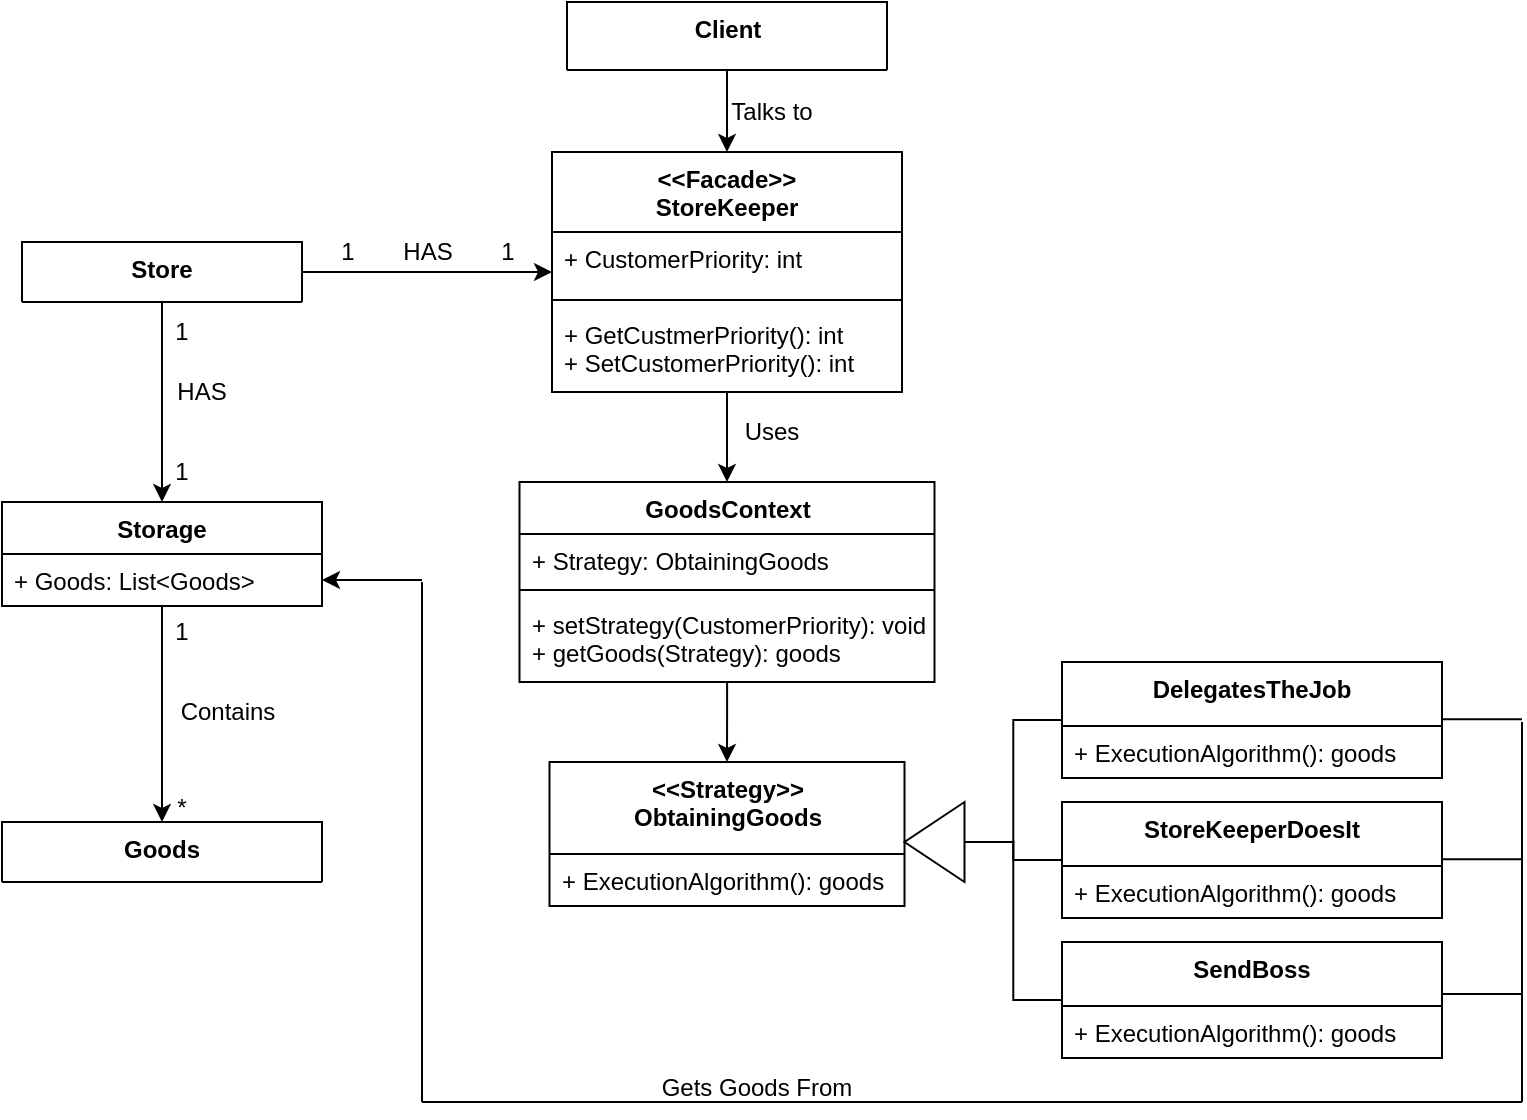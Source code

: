 <mxfile version="26.2.8">
  <diagram name="Page-1" id="lTz5nP-tUjFTOljm6sv4">
    <mxGraphModel dx="1156" dy="631" grid="1" gridSize="10" guides="1" tooltips="1" connect="1" arrows="1" fold="1" page="1" pageScale="1" pageWidth="850" pageHeight="1100" math="0" shadow="0">
      <root>
        <mxCell id="0" />
        <mxCell id="1" parent="0" />
        <mxCell id="2uCwENdU8odczXJO0P9R-1" value="&lt;div&gt;&amp;lt;&amp;lt;Facade&amp;gt;&amp;gt;&lt;/div&gt;StoreKeeper" style="swimlane;fontStyle=1;align=center;verticalAlign=top;childLayout=stackLayout;horizontal=1;startSize=40;horizontalStack=0;resizeParent=1;resizeParentMax=0;resizeLast=0;collapsible=1;marginBottom=0;whiteSpace=wrap;html=1;" vertex="1" parent="1">
          <mxGeometry x="345" y="225" width="175" height="120" as="geometry">
            <mxRectangle x="345" y="235" width="110" height="40" as="alternateBounds" />
          </mxGeometry>
        </mxCell>
        <mxCell id="2uCwENdU8odczXJO0P9R-2" value="+ CustomerPriority: int" style="text;strokeColor=none;fillColor=none;align=left;verticalAlign=top;spacingLeft=4;spacingRight=4;overflow=hidden;rotatable=0;points=[[0,0.5],[1,0.5]];portConstraint=eastwest;whiteSpace=wrap;html=1;" vertex="1" parent="2uCwENdU8odczXJO0P9R-1">
          <mxGeometry y="40" width="175" height="30" as="geometry" />
        </mxCell>
        <mxCell id="2uCwENdU8odczXJO0P9R-3" value="" style="line;strokeWidth=1;fillColor=none;align=left;verticalAlign=middle;spacingTop=-1;spacingLeft=3;spacingRight=3;rotatable=0;labelPosition=right;points=[];portConstraint=eastwest;strokeColor=inherit;" vertex="1" parent="2uCwENdU8odczXJO0P9R-1">
          <mxGeometry y="70" width="175" height="8" as="geometry" />
        </mxCell>
        <mxCell id="2uCwENdU8odczXJO0P9R-4" value="+ GetCustmerPriority(): int&lt;div&gt;+ SetCustomerPriority(): int&lt;/div&gt;" style="text;strokeColor=none;fillColor=none;align=left;verticalAlign=top;spacingLeft=4;spacingRight=4;overflow=hidden;rotatable=0;points=[[0,0.5],[1,0.5]];portConstraint=eastwest;whiteSpace=wrap;html=1;" vertex="1" parent="2uCwENdU8odczXJO0P9R-1">
          <mxGeometry y="78" width="175" height="42" as="geometry" />
        </mxCell>
        <mxCell id="2uCwENdU8odczXJO0P9R-38" style="edgeStyle=orthogonalEdgeStyle;rounded=0;orthogonalLoop=1;jettySize=auto;html=1;entryX=0.5;entryY=0;entryDx=0;entryDy=0;" edge="1" parent="1" source="2uCwENdU8odczXJO0P9R-5" target="2uCwENdU8odczXJO0P9R-1">
          <mxGeometry relative="1" as="geometry" />
        </mxCell>
        <mxCell id="2uCwENdU8odczXJO0P9R-5" value="Client" style="swimlane;fontStyle=1;align=center;verticalAlign=top;childLayout=stackLayout;horizontal=1;startSize=34;horizontalStack=0;resizeParent=1;resizeParentMax=0;resizeLast=0;collapsible=1;marginBottom=0;whiteSpace=wrap;html=1;" vertex="1" parent="1">
          <mxGeometry x="352.5" y="150" width="160" height="34" as="geometry">
            <mxRectangle x="390" y="140" width="70" height="30" as="alternateBounds" />
          </mxGeometry>
        </mxCell>
        <mxCell id="2uCwENdU8odczXJO0P9R-17" style="edgeStyle=orthogonalEdgeStyle;rounded=0;orthogonalLoop=1;jettySize=auto;html=1;" edge="1" parent="1" source="2uCwENdU8odczXJO0P9R-9" target="2uCwENdU8odczXJO0P9R-1">
          <mxGeometry relative="1" as="geometry" />
        </mxCell>
        <mxCell id="2uCwENdU8odczXJO0P9R-23" style="edgeStyle=orthogonalEdgeStyle;rounded=0;orthogonalLoop=1;jettySize=auto;html=1;entryX=0.5;entryY=0;entryDx=0;entryDy=0;" edge="1" parent="1" source="2uCwENdU8odczXJO0P9R-9" target="2uCwENdU8odczXJO0P9R-13">
          <mxGeometry relative="1" as="geometry" />
        </mxCell>
        <mxCell id="2uCwENdU8odczXJO0P9R-9" value="Store" style="swimlane;fontStyle=1;align=center;verticalAlign=top;childLayout=stackLayout;horizontal=1;startSize=30;horizontalStack=0;resizeParent=1;resizeParentMax=0;resizeLast=0;collapsible=1;marginBottom=0;whiteSpace=wrap;html=1;" vertex="1" parent="1">
          <mxGeometry x="80" y="270" width="140" height="30" as="geometry" />
        </mxCell>
        <mxCell id="2uCwENdU8odczXJO0P9R-36" style="edgeStyle=orthogonalEdgeStyle;rounded=0;orthogonalLoop=1;jettySize=auto;html=1;entryX=0.5;entryY=0;entryDx=0;entryDy=0;" edge="1" parent="1" source="2uCwENdU8odczXJO0P9R-13" target="2uCwENdU8odczXJO0P9R-28">
          <mxGeometry relative="1" as="geometry" />
        </mxCell>
        <mxCell id="2uCwENdU8odczXJO0P9R-13" value="Storage" style="swimlane;fontStyle=1;align=center;verticalAlign=top;childLayout=stackLayout;horizontal=1;startSize=26;horizontalStack=0;resizeParent=1;resizeParentMax=0;resizeLast=0;collapsible=1;marginBottom=0;whiteSpace=wrap;html=1;" vertex="1" parent="1">
          <mxGeometry x="70" y="400" width="160" height="52" as="geometry" />
        </mxCell>
        <mxCell id="2uCwENdU8odczXJO0P9R-85" style="edgeStyle=orthogonalEdgeStyle;rounded=0;orthogonalLoop=1;jettySize=auto;html=1;endArrow=none;startFill=1;startArrow=classic;" edge="1" parent="2uCwENdU8odczXJO0P9R-13" source="2uCwENdU8odczXJO0P9R-14">
          <mxGeometry relative="1" as="geometry">
            <mxPoint x="210" y="39.0" as="targetPoint" />
          </mxGeometry>
        </mxCell>
        <mxCell id="2uCwENdU8odczXJO0P9R-14" value="+ Goods: List&amp;lt;Goods&amp;gt;" style="text;strokeColor=none;fillColor=none;align=left;verticalAlign=top;spacingLeft=4;spacingRight=4;overflow=hidden;rotatable=0;points=[[0,0.5],[1,0.5]];portConstraint=eastwest;whiteSpace=wrap;html=1;" vertex="1" parent="2uCwENdU8odczXJO0P9R-13">
          <mxGeometry y="26" width="160" height="26" as="geometry" />
        </mxCell>
        <mxCell id="2uCwENdU8odczXJO0P9R-21" value="" style="group" vertex="1" connectable="0" parent="1">
          <mxGeometry x="212.5" y="260" width="140" height="30" as="geometry" />
        </mxCell>
        <mxCell id="2uCwENdU8odczXJO0P9R-18" value="1" style="text;html=1;align=center;verticalAlign=middle;whiteSpace=wrap;rounded=0;" vertex="1" parent="2uCwENdU8odczXJO0P9R-21">
          <mxGeometry width="60" height="30" as="geometry" />
        </mxCell>
        <mxCell id="2uCwENdU8odczXJO0P9R-19" value="1" style="text;html=1;align=center;verticalAlign=middle;whiteSpace=wrap;rounded=0;" vertex="1" parent="2uCwENdU8odczXJO0P9R-21">
          <mxGeometry x="80" width="60" height="30" as="geometry" />
        </mxCell>
        <mxCell id="2uCwENdU8odczXJO0P9R-20" value="HAS" style="text;html=1;align=center;verticalAlign=middle;whiteSpace=wrap;rounded=0;" vertex="1" parent="2uCwENdU8odczXJO0P9R-21">
          <mxGeometry x="40" width="60" height="30" as="geometry" />
        </mxCell>
        <mxCell id="2uCwENdU8odczXJO0P9R-25" value="1" style="text;html=1;align=center;verticalAlign=middle;whiteSpace=wrap;rounded=0;" vertex="1" parent="1">
          <mxGeometry x="130" y="300" width="60" height="30" as="geometry" />
        </mxCell>
        <mxCell id="2uCwENdU8odczXJO0P9R-26" value="1" style="text;html=1;align=center;verticalAlign=middle;whiteSpace=wrap;rounded=0;" vertex="1" parent="1">
          <mxGeometry x="130" y="370" width="60" height="30" as="geometry" />
        </mxCell>
        <mxCell id="2uCwENdU8odczXJO0P9R-27" value="HAS" style="text;html=1;align=center;verticalAlign=middle;whiteSpace=wrap;rounded=0;" vertex="1" parent="1">
          <mxGeometry x="140" y="330" width="60" height="30" as="geometry" />
        </mxCell>
        <mxCell id="2uCwENdU8odczXJO0P9R-28" value="Goods" style="swimlane;fontStyle=1;align=center;verticalAlign=top;childLayout=stackLayout;horizontal=1;startSize=30;horizontalStack=0;resizeParent=1;resizeParentMax=0;resizeLast=0;collapsible=1;marginBottom=0;whiteSpace=wrap;html=1;" vertex="1" parent="1">
          <mxGeometry x="70" y="560" width="160" height="30" as="geometry" />
        </mxCell>
        <mxCell id="2uCwENdU8odczXJO0P9R-34" value="1" style="text;html=1;align=center;verticalAlign=middle;whiteSpace=wrap;rounded=0;" vertex="1" parent="1">
          <mxGeometry x="130" y="450" width="60" height="30" as="geometry" />
        </mxCell>
        <mxCell id="2uCwENdU8odczXJO0P9R-35" value="Contains" style="text;html=1;align=center;verticalAlign=middle;whiteSpace=wrap;rounded=0;" vertex="1" parent="1">
          <mxGeometry x="152.5" y="490" width="60" height="30" as="geometry" />
        </mxCell>
        <mxCell id="2uCwENdU8odczXJO0P9R-37" value="*" style="text;html=1;align=center;verticalAlign=middle;whiteSpace=wrap;rounded=0;" vertex="1" parent="1">
          <mxGeometry x="130" y="538" width="60" height="30" as="geometry" />
        </mxCell>
        <mxCell id="2uCwENdU8odczXJO0P9R-39" value="Talks to" style="text;html=1;align=center;verticalAlign=middle;whiteSpace=wrap;rounded=0;" vertex="1" parent="1">
          <mxGeometry x="425" y="190" width="60" height="30" as="geometry" />
        </mxCell>
        <mxCell id="2uCwENdU8odczXJO0P9R-41" value="&lt;div&gt;&amp;lt;&amp;lt;Strategy&amp;gt;&amp;gt;&lt;/div&gt;ObtainingGoods" style="swimlane;fontStyle=1;align=center;verticalAlign=top;childLayout=stackLayout;horizontal=1;startSize=46;horizontalStack=0;resizeParent=1;resizeParentMax=0;resizeLast=0;collapsible=1;marginBottom=0;whiteSpace=wrap;html=1;" vertex="1" parent="1">
          <mxGeometry x="343.75" y="530" width="177.5" height="72" as="geometry" />
        </mxCell>
        <mxCell id="2uCwENdU8odczXJO0P9R-44" value="+ ExecutionAlgorithm(): goods" style="text;strokeColor=none;fillColor=none;align=left;verticalAlign=top;spacingLeft=4;spacingRight=4;overflow=hidden;rotatable=0;points=[[0,0.5],[1,0.5]];portConstraint=eastwest;whiteSpace=wrap;html=1;" vertex="1" parent="2uCwENdU8odczXJO0P9R-41">
          <mxGeometry y="46" width="177.5" height="26" as="geometry" />
        </mxCell>
        <mxCell id="2uCwENdU8odczXJO0P9R-54" style="edgeStyle=orthogonalEdgeStyle;rounded=0;orthogonalLoop=1;jettySize=auto;html=1;endArrow=none;startFill=1;startArrow=classic;entryX=0.5;entryY=1;entryDx=0;entryDy=0;exitX=0.5;exitY=0;exitDx=0;exitDy=0;" edge="1" parent="1" source="2uCwENdU8odczXJO0P9R-56" target="2uCwENdU8odczXJO0P9R-1">
          <mxGeometry relative="1" as="geometry">
            <mxPoint x="432.5" y="400" as="sourcePoint" />
            <mxPoint x="610" y="230" as="targetPoint" />
          </mxGeometry>
        </mxCell>
        <mxCell id="2uCwENdU8odczXJO0P9R-60" style="edgeStyle=orthogonalEdgeStyle;rounded=0;orthogonalLoop=1;jettySize=auto;html=1;entryX=0.5;entryY=0;entryDx=0;entryDy=0;" edge="1" parent="1" source="2uCwENdU8odczXJO0P9R-56" target="2uCwENdU8odczXJO0P9R-41">
          <mxGeometry relative="1" as="geometry" />
        </mxCell>
        <mxCell id="2uCwENdU8odczXJO0P9R-56" value="GoodsContext" style="swimlane;fontStyle=1;align=center;verticalAlign=top;childLayout=stackLayout;horizontal=1;startSize=26;horizontalStack=0;resizeParent=1;resizeParentMax=0;resizeLast=0;collapsible=1;marginBottom=0;whiteSpace=wrap;html=1;" vertex="1" parent="1">
          <mxGeometry x="328.75" y="390" width="207.5" height="100" as="geometry" />
        </mxCell>
        <mxCell id="2uCwENdU8odczXJO0P9R-57" value="&lt;div&gt;+ Strategy: ObtainingGoods&lt;/div&gt;" style="text;strokeColor=none;fillColor=none;align=left;verticalAlign=top;spacingLeft=4;spacingRight=4;overflow=hidden;rotatable=0;points=[[0,0.5],[1,0.5]];portConstraint=eastwest;whiteSpace=wrap;html=1;" vertex="1" parent="2uCwENdU8odczXJO0P9R-56">
          <mxGeometry y="26" width="207.5" height="24" as="geometry" />
        </mxCell>
        <mxCell id="2uCwENdU8odczXJO0P9R-58" value="" style="line;strokeWidth=1;fillColor=none;align=left;verticalAlign=middle;spacingTop=-1;spacingLeft=3;spacingRight=3;rotatable=0;labelPosition=right;points=[];portConstraint=eastwest;strokeColor=inherit;" vertex="1" parent="2uCwENdU8odczXJO0P9R-56">
          <mxGeometry y="50" width="207.5" height="8" as="geometry" />
        </mxCell>
        <mxCell id="2uCwENdU8odczXJO0P9R-59" value="+ setStrategy(CustomerPriority): void&lt;div&gt;+ getGoods(Strategy): goods&lt;/div&gt;" style="text;strokeColor=none;fillColor=none;align=left;verticalAlign=top;spacingLeft=4;spacingRight=4;overflow=hidden;rotatable=0;points=[[0,0.5],[1,0.5]];portConstraint=eastwest;whiteSpace=wrap;html=1;" vertex="1" parent="2uCwENdU8odczXJO0P9R-56">
          <mxGeometry y="58" width="207.5" height="42" as="geometry" />
        </mxCell>
        <mxCell id="2uCwENdU8odczXJO0P9R-65" value="Uses" style="text;html=1;align=center;verticalAlign=middle;whiteSpace=wrap;rounded=0;" vertex="1" parent="1">
          <mxGeometry x="425" y="350" width="60" height="30" as="geometry" />
        </mxCell>
        <mxCell id="2uCwENdU8odczXJO0P9R-73" style="edgeStyle=orthogonalEdgeStyle;rounded=0;orthogonalLoop=1;jettySize=auto;html=1;entryX=0;entryY=0.5;entryDx=0;entryDy=0;endArrow=none;startFill=0;" edge="1" parent="1" source="2uCwENdU8odczXJO0P9R-66" target="2uCwENdU8odczXJO0P9R-72">
          <mxGeometry relative="1" as="geometry" />
        </mxCell>
        <mxCell id="2uCwENdU8odczXJO0P9R-66" value="DelegatesTheJob" style="swimlane;fontStyle=1;align=center;verticalAlign=top;childLayout=stackLayout;horizontal=1;startSize=32;horizontalStack=0;resizeParent=1;resizeParentMax=0;resizeLast=0;collapsible=1;marginBottom=0;whiteSpace=wrap;html=1;" vertex="1" parent="1">
          <mxGeometry x="600" y="480" width="190" height="58" as="geometry" />
        </mxCell>
        <mxCell id="2uCwENdU8odczXJO0P9R-67" value="+ ExecutionAlgorithm(): goods" style="text;strokeColor=none;fillColor=none;align=left;verticalAlign=top;spacingLeft=4;spacingRight=4;overflow=hidden;rotatable=0;points=[[0,0.5],[1,0.5]];portConstraint=eastwest;whiteSpace=wrap;html=1;" vertex="1" parent="2uCwENdU8odczXJO0P9R-66">
          <mxGeometry y="32" width="190" height="26" as="geometry" />
        </mxCell>
        <mxCell id="2uCwENdU8odczXJO0P9R-74" style="edgeStyle=orthogonalEdgeStyle;rounded=0;orthogonalLoop=1;jettySize=auto;html=1;entryX=0;entryY=0.5;entryDx=0;entryDy=0;endArrow=none;startFill=0;" edge="1" parent="1" source="2uCwENdU8odczXJO0P9R-68" target="2uCwENdU8odczXJO0P9R-72">
          <mxGeometry relative="1" as="geometry" />
        </mxCell>
        <mxCell id="2uCwENdU8odczXJO0P9R-68" value="StoreKeeperDoesIt" style="swimlane;fontStyle=1;align=center;verticalAlign=top;childLayout=stackLayout;horizontal=1;startSize=32;horizontalStack=0;resizeParent=1;resizeParentMax=0;resizeLast=0;collapsible=1;marginBottom=0;whiteSpace=wrap;html=1;" vertex="1" parent="1">
          <mxGeometry x="600" y="550" width="190" height="58" as="geometry" />
        </mxCell>
        <mxCell id="2uCwENdU8odczXJO0P9R-69" value="+ ExecutionAlgorithm(): goods" style="text;strokeColor=none;fillColor=none;align=left;verticalAlign=top;spacingLeft=4;spacingRight=4;overflow=hidden;rotatable=0;points=[[0,0.5],[1,0.5]];portConstraint=eastwest;whiteSpace=wrap;html=1;" vertex="1" parent="2uCwENdU8odczXJO0P9R-68">
          <mxGeometry y="32" width="190" height="26" as="geometry" />
        </mxCell>
        <mxCell id="2uCwENdU8odczXJO0P9R-75" style="edgeStyle=orthogonalEdgeStyle;rounded=0;orthogonalLoop=1;jettySize=auto;html=1;entryX=0;entryY=0.5;entryDx=0;entryDy=0;endArrow=none;startFill=0;" edge="1" parent="1" source="2uCwENdU8odczXJO0P9R-70" target="2uCwENdU8odczXJO0P9R-72">
          <mxGeometry relative="1" as="geometry" />
        </mxCell>
        <mxCell id="2uCwENdU8odczXJO0P9R-70" value="SendBoss" style="swimlane;fontStyle=1;align=center;verticalAlign=top;childLayout=stackLayout;horizontal=1;startSize=32;horizontalStack=0;resizeParent=1;resizeParentMax=0;resizeLast=0;collapsible=1;marginBottom=0;whiteSpace=wrap;html=1;" vertex="1" parent="1">
          <mxGeometry x="600" y="620" width="190" height="58" as="geometry" />
        </mxCell>
        <mxCell id="2uCwENdU8odczXJO0P9R-71" value="+ ExecutionAlgorithm(): goods" style="text;strokeColor=none;fillColor=none;align=left;verticalAlign=top;spacingLeft=4;spacingRight=4;overflow=hidden;rotatable=0;points=[[0,0.5],[1,0.5]];portConstraint=eastwest;whiteSpace=wrap;html=1;" vertex="1" parent="2uCwENdU8odczXJO0P9R-70">
          <mxGeometry y="32" width="190" height="26" as="geometry" />
        </mxCell>
        <mxCell id="2uCwENdU8odczXJO0P9R-72" value="" style="triangle;whiteSpace=wrap;html=1;rotation=-180;" vertex="1" parent="1">
          <mxGeometry x="521.25" y="550" width="30" height="40" as="geometry" />
        </mxCell>
        <mxCell id="2uCwENdU8odczXJO0P9R-77" value="" style="endArrow=none;html=1;rounded=0;" edge="1" parent="1">
          <mxGeometry width="50" height="50" relative="1" as="geometry">
            <mxPoint x="790" y="508.58" as="sourcePoint" />
            <mxPoint x="830" y="508.58" as="targetPoint" />
          </mxGeometry>
        </mxCell>
        <mxCell id="2uCwENdU8odczXJO0P9R-78" value="" style="endArrow=none;html=1;rounded=0;" edge="1" parent="1">
          <mxGeometry width="50" height="50" relative="1" as="geometry">
            <mxPoint x="790" y="578.58" as="sourcePoint" />
            <mxPoint x="830" y="578.58" as="targetPoint" />
          </mxGeometry>
        </mxCell>
        <mxCell id="2uCwENdU8odczXJO0P9R-79" value="" style="endArrow=none;html=1;rounded=0;" edge="1" parent="1">
          <mxGeometry width="50" height="50" relative="1" as="geometry">
            <mxPoint x="790" y="646.0" as="sourcePoint" />
            <mxPoint x="830" y="646.0" as="targetPoint" />
          </mxGeometry>
        </mxCell>
        <mxCell id="2uCwENdU8odczXJO0P9R-80" value="" style="endArrow=none;html=1;rounded=0;" edge="1" parent="1">
          <mxGeometry width="50" height="50" relative="1" as="geometry">
            <mxPoint x="830" y="700" as="sourcePoint" />
            <mxPoint x="830" y="510" as="targetPoint" />
          </mxGeometry>
        </mxCell>
        <mxCell id="2uCwENdU8odczXJO0P9R-81" value="" style="endArrow=none;html=1;rounded=0;" edge="1" parent="1">
          <mxGeometry width="50" height="50" relative="1" as="geometry">
            <mxPoint x="280" y="700" as="sourcePoint" />
            <mxPoint x="830" y="700" as="targetPoint" />
          </mxGeometry>
        </mxCell>
        <mxCell id="2uCwENdU8odczXJO0P9R-84" value="Gets Goods From" style="text;html=1;align=center;verticalAlign=middle;whiteSpace=wrap;rounded=0;" vertex="1" parent="1">
          <mxGeometry x="390" y="678" width="115" height="30" as="geometry" />
        </mxCell>
        <mxCell id="2uCwENdU8odczXJO0P9R-86" value="" style="endArrow=none;html=1;rounded=0;" edge="1" parent="1">
          <mxGeometry width="50" height="50" relative="1" as="geometry">
            <mxPoint x="280" y="700" as="sourcePoint" />
            <mxPoint x="280" y="440" as="targetPoint" />
          </mxGeometry>
        </mxCell>
      </root>
    </mxGraphModel>
  </diagram>
</mxfile>
